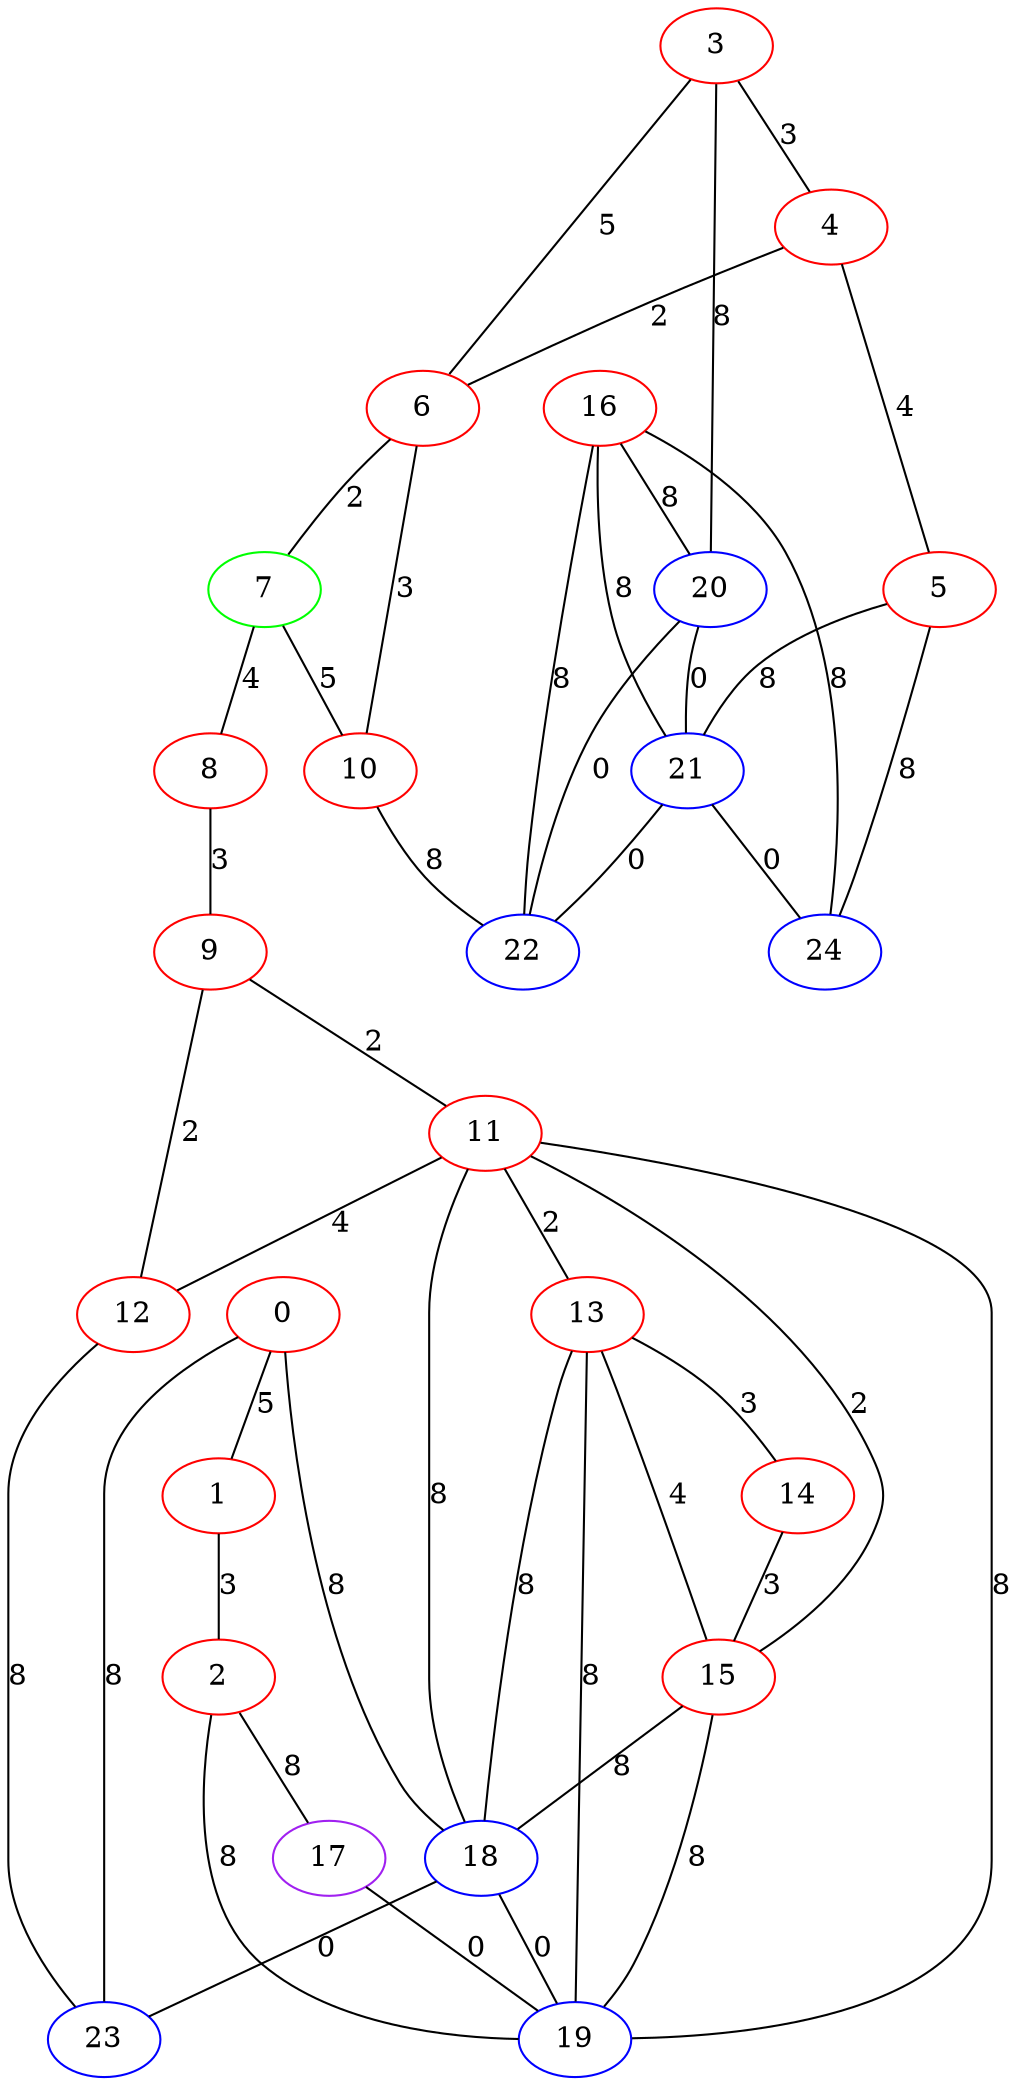 graph "" {
0 [color=red, weight=1];
1 [color=red, weight=1];
2 [color=red, weight=1];
3 [color=red, weight=1];
4 [color=red, weight=1];
5 [color=red, weight=1];
6 [color=red, weight=1];
7 [color=green, weight=2];
8 [color=red, weight=1];
9 [color=red, weight=1];
10 [color=red, weight=1];
11 [color=red, weight=1];
12 [color=red, weight=1];
13 [color=red, weight=1];
14 [color=red, weight=1];
15 [color=red, weight=1];
16 [color=red, weight=1];
17 [color=purple, weight=4];
18 [color=blue, weight=3];
19 [color=blue, weight=3];
20 [color=blue, weight=3];
21 [color=blue, weight=3];
22 [color=blue, weight=3];
23 [color=blue, weight=3];
24 [color=blue, weight=3];
0 -- 1  [key=0, label=5];
0 -- 18  [key=0, label=8];
0 -- 23  [key=0, label=8];
1 -- 2  [key=0, label=3];
2 -- 19  [key=0, label=8];
2 -- 17  [key=0, label=8];
3 -- 20  [key=0, label=8];
3 -- 4  [key=0, label=3];
3 -- 6  [key=0, label=5];
4 -- 5  [key=0, label=4];
4 -- 6  [key=0, label=2];
5 -- 24  [key=0, label=8];
5 -- 21  [key=0, label=8];
6 -- 10  [key=0, label=3];
6 -- 7  [key=0, label=2];
7 -- 8  [key=0, label=4];
7 -- 10  [key=0, label=5];
8 -- 9  [key=0, label=3];
9 -- 11  [key=0, label=2];
9 -- 12  [key=0, label=2];
10 -- 22  [key=0, label=8];
11 -- 12  [key=0, label=4];
11 -- 13  [key=0, label=2];
11 -- 15  [key=0, label=2];
11 -- 18  [key=0, label=8];
11 -- 19  [key=0, label=8];
12 -- 23  [key=0, label=8];
13 -- 19  [key=0, label=8];
13 -- 18  [key=0, label=8];
13 -- 14  [key=0, label=3];
13 -- 15  [key=0, label=4];
14 -- 15  [key=0, label=3];
15 -- 19  [key=0, label=8];
15 -- 18  [key=0, label=8];
16 -- 24  [key=0, label=8];
16 -- 20  [key=0, label=8];
16 -- 21  [key=0, label=8];
16 -- 22  [key=0, label=8];
17 -- 19  [key=0, label=0];
18 -- 19  [key=0, label=0];
18 -- 23  [key=0, label=0];
20 -- 21  [key=0, label=0];
20 -- 22  [key=0, label=0];
21 -- 24  [key=0, label=0];
21 -- 22  [key=0, label=0];
}
